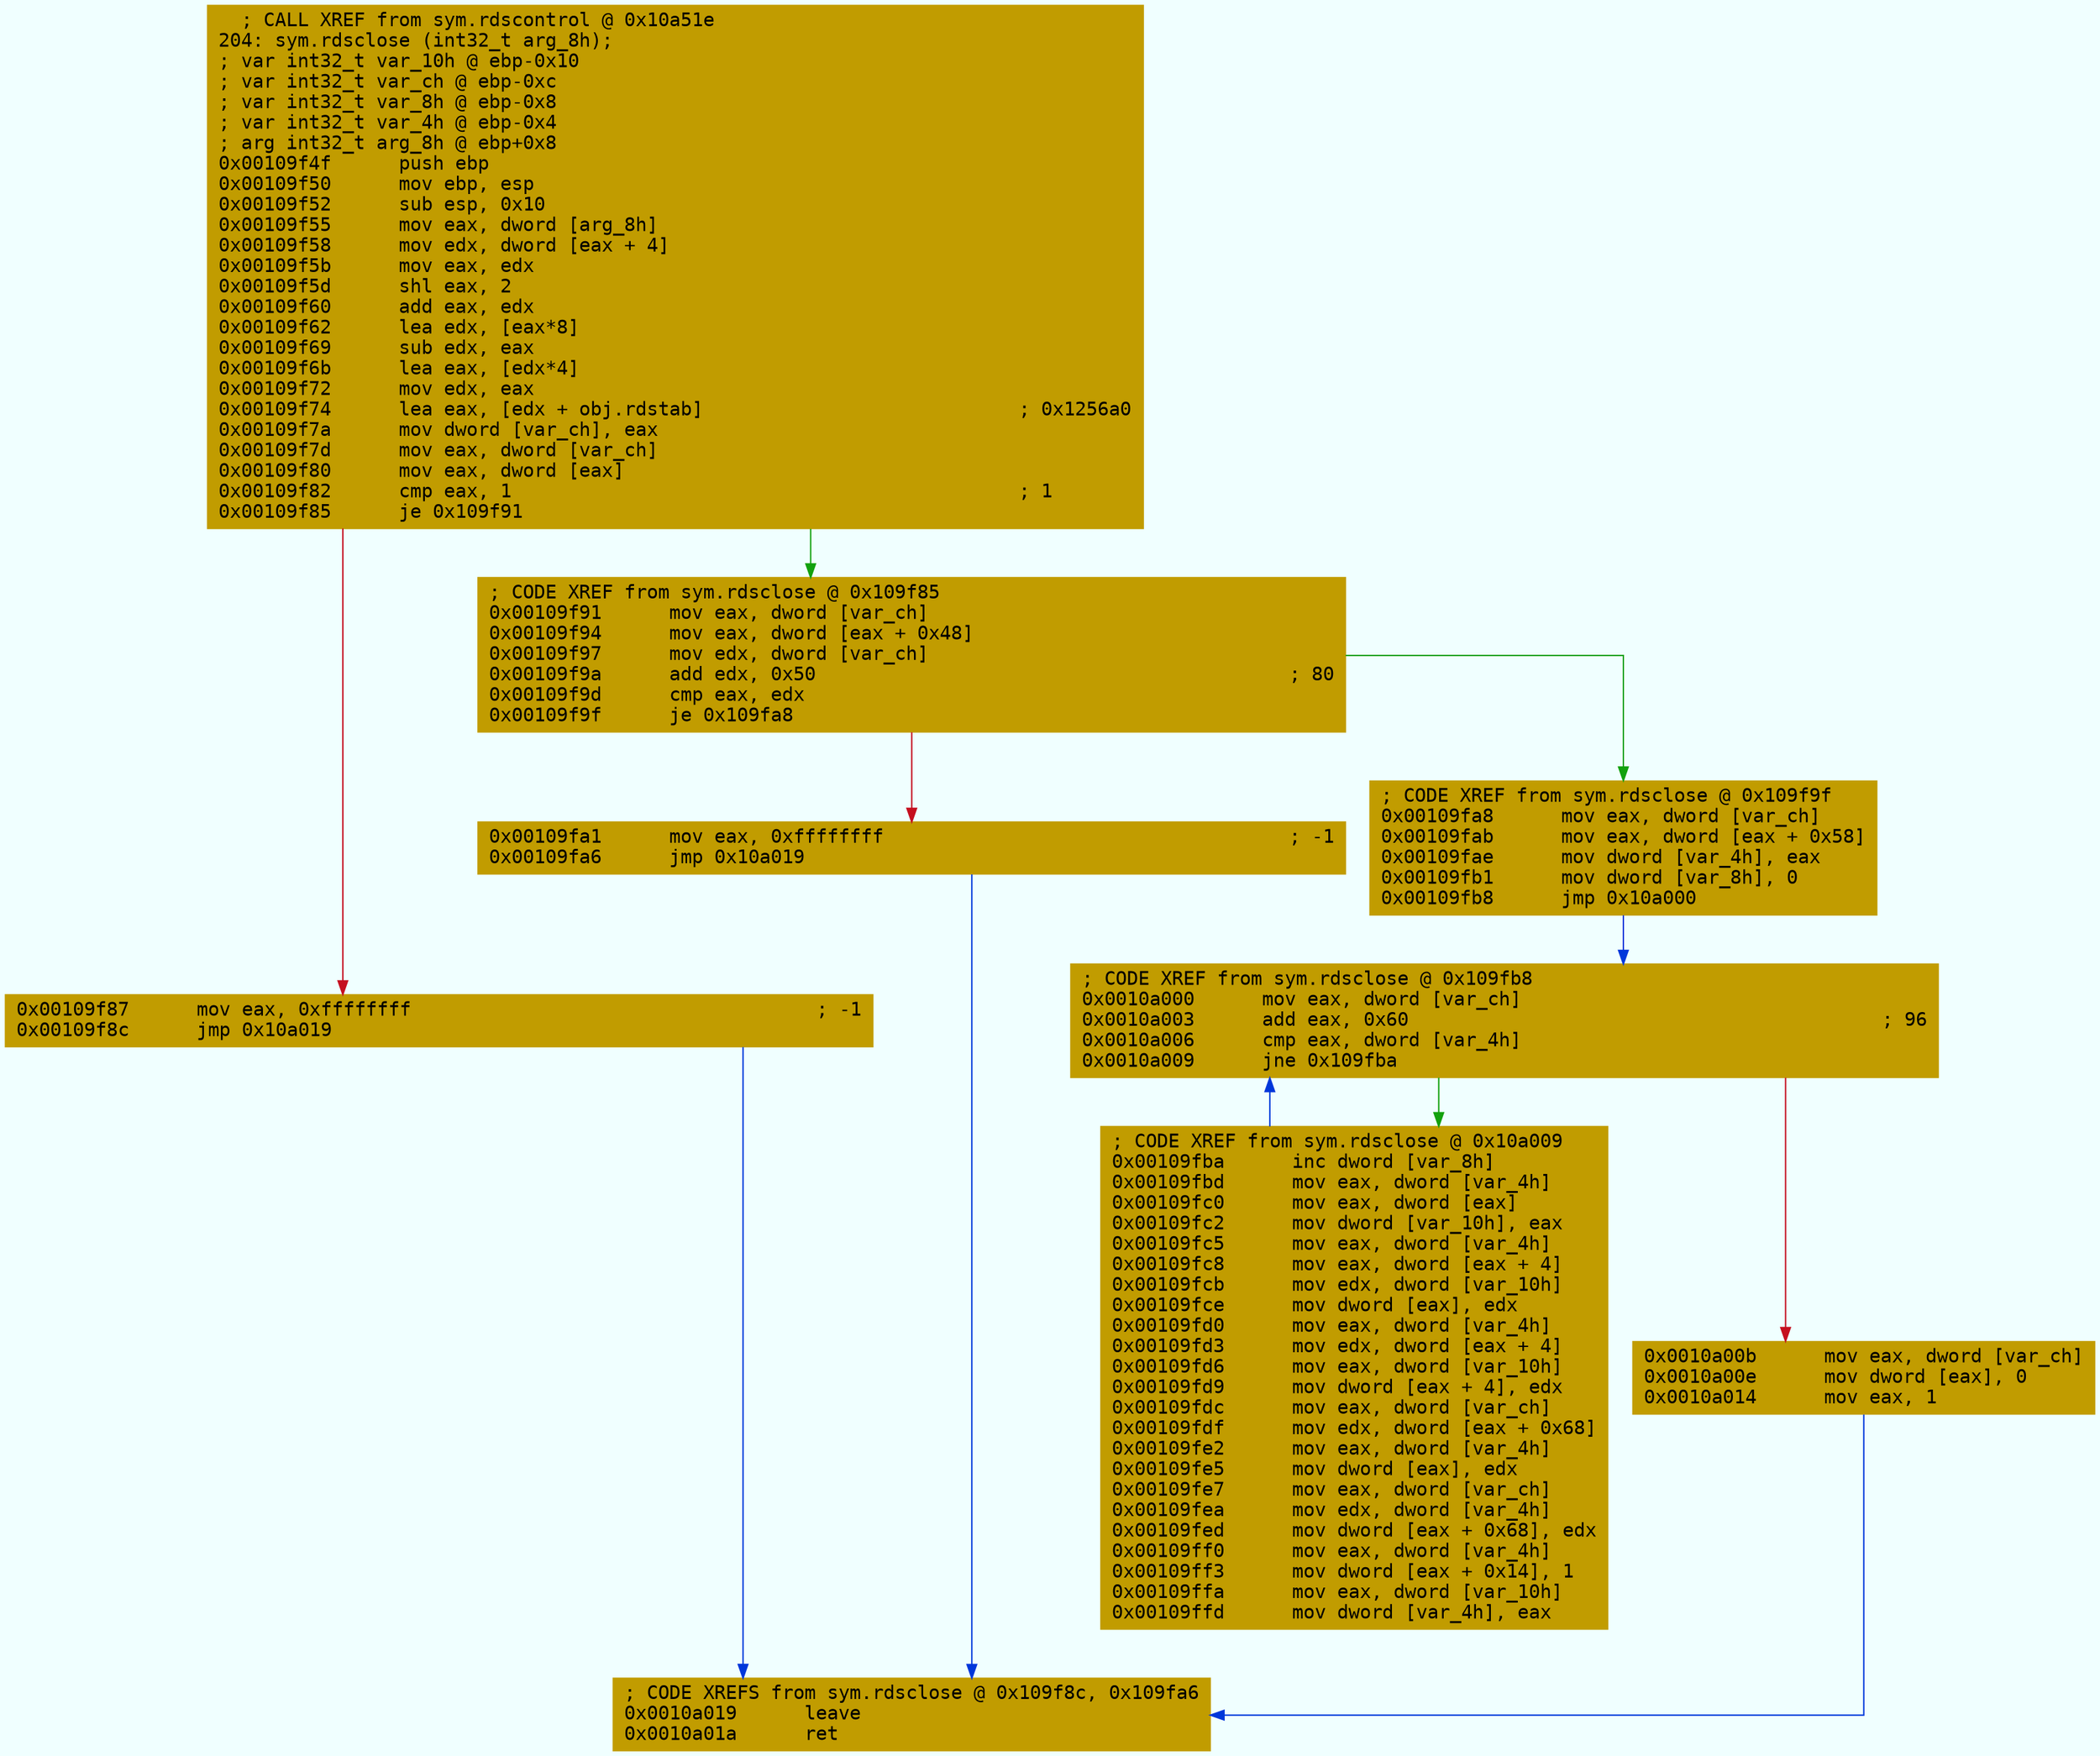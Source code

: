 digraph code {
	graph [bgcolor=azure fontsize=8 fontname="Courier" splines="ortho"];
	node [fillcolor=gray style=filled shape=box];
	edge [arrowhead="normal"];
	"0x00109f4f" [URL="sym.rdsclose/0x00109f4f", fillcolor="#c19c00",color="#c19c00", fontname="Courier",label="  ; CALL XREF from sym.rdscontrol @ 0x10a51e\l204: sym.rdsclose (int32_t arg_8h);\l; var int32_t var_10h @ ebp-0x10\l; var int32_t var_ch @ ebp-0xc\l; var int32_t var_8h @ ebp-0x8\l; var int32_t var_4h @ ebp-0x4\l; arg int32_t arg_8h @ ebp+0x8\l0x00109f4f      push ebp\l0x00109f50      mov ebp, esp\l0x00109f52      sub esp, 0x10\l0x00109f55      mov eax, dword [arg_8h]\l0x00109f58      mov edx, dword [eax + 4]\l0x00109f5b      mov eax, edx\l0x00109f5d      shl eax, 2\l0x00109f60      add eax, edx\l0x00109f62      lea edx, [eax*8]\l0x00109f69      sub edx, eax\l0x00109f6b      lea eax, [edx*4]\l0x00109f72      mov edx, eax\l0x00109f74      lea eax, [edx + obj.rdstab]                            ; 0x1256a0\l0x00109f7a      mov dword [var_ch], eax\l0x00109f7d      mov eax, dword [var_ch]\l0x00109f80      mov eax, dword [eax]\l0x00109f82      cmp eax, 1                                             ; 1\l0x00109f85      je 0x109f91\l"]
	"0x00109f87" [URL="sym.rdsclose/0x00109f87", fillcolor="#c19c00",color="#c19c00", fontname="Courier",label="0x00109f87      mov eax, 0xffffffff                                    ; -1\l0x00109f8c      jmp 0x10a019\l"]
	"0x00109f91" [URL="sym.rdsclose/0x00109f91", fillcolor="#c19c00",color="#c19c00", fontname="Courier",label="; CODE XREF from sym.rdsclose @ 0x109f85\l0x00109f91      mov eax, dword [var_ch]\l0x00109f94      mov eax, dword [eax + 0x48]\l0x00109f97      mov edx, dword [var_ch]\l0x00109f9a      add edx, 0x50                                          ; 80\l0x00109f9d      cmp eax, edx\l0x00109f9f      je 0x109fa8\l"]
	"0x00109fa1" [URL="sym.rdsclose/0x00109fa1", fillcolor="#c19c00",color="#c19c00", fontname="Courier",label="0x00109fa1      mov eax, 0xffffffff                                    ; -1\l0x00109fa6      jmp 0x10a019\l"]
	"0x00109fa8" [URL="sym.rdsclose/0x00109fa8", fillcolor="#c19c00",color="#c19c00", fontname="Courier",label="; CODE XREF from sym.rdsclose @ 0x109f9f\l0x00109fa8      mov eax, dword [var_ch]\l0x00109fab      mov eax, dword [eax + 0x58]\l0x00109fae      mov dword [var_4h], eax\l0x00109fb1      mov dword [var_8h], 0\l0x00109fb8      jmp 0x10a000\l"]
	"0x00109fba" [URL="sym.rdsclose/0x00109fba", fillcolor="#c19c00",color="#c19c00", fontname="Courier",label="; CODE XREF from sym.rdsclose @ 0x10a009\l0x00109fba      inc dword [var_8h]\l0x00109fbd      mov eax, dword [var_4h]\l0x00109fc0      mov eax, dword [eax]\l0x00109fc2      mov dword [var_10h], eax\l0x00109fc5      mov eax, dword [var_4h]\l0x00109fc8      mov eax, dword [eax + 4]\l0x00109fcb      mov edx, dword [var_10h]\l0x00109fce      mov dword [eax], edx\l0x00109fd0      mov eax, dword [var_4h]\l0x00109fd3      mov edx, dword [eax + 4]\l0x00109fd6      mov eax, dword [var_10h]\l0x00109fd9      mov dword [eax + 4], edx\l0x00109fdc      mov eax, dword [var_ch]\l0x00109fdf      mov edx, dword [eax + 0x68]\l0x00109fe2      mov eax, dword [var_4h]\l0x00109fe5      mov dword [eax], edx\l0x00109fe7      mov eax, dword [var_ch]\l0x00109fea      mov edx, dword [var_4h]\l0x00109fed      mov dword [eax + 0x68], edx\l0x00109ff0      mov eax, dword [var_4h]\l0x00109ff3      mov dword [eax + 0x14], 1\l0x00109ffa      mov eax, dword [var_10h]\l0x00109ffd      mov dword [var_4h], eax\l"]
	"0x0010a000" [URL="sym.rdsclose/0x0010a000", fillcolor="#c19c00",color="#c19c00", fontname="Courier",label="; CODE XREF from sym.rdsclose @ 0x109fb8\l0x0010a000      mov eax, dword [var_ch]\l0x0010a003      add eax, 0x60                                          ; 96\l0x0010a006      cmp eax, dword [var_4h]\l0x0010a009      jne 0x109fba\l"]
	"0x0010a00b" [URL="sym.rdsclose/0x0010a00b", fillcolor="#c19c00",color="#c19c00", fontname="Courier",label="0x0010a00b      mov eax, dword [var_ch]\l0x0010a00e      mov dword [eax], 0\l0x0010a014      mov eax, 1\l"]
	"0x0010a019" [URL="sym.rdsclose/0x0010a019", fillcolor="#c19c00",color="#c19c00", fontname="Courier",label="; CODE XREFS from sym.rdsclose @ 0x109f8c, 0x109fa6\l0x0010a019      leave\l0x0010a01a      ret\l"]
        "0x00109f4f" -> "0x00109f91" [color="#13a10e"];
        "0x00109f4f" -> "0x00109f87" [color="#c50f1f"];
        "0x00109f87" -> "0x0010a019" [color="#0037da"];
        "0x00109f91" -> "0x00109fa8" [color="#13a10e"];
        "0x00109f91" -> "0x00109fa1" [color="#c50f1f"];
        "0x00109fa1" -> "0x0010a019" [color="#0037da"];
        "0x00109fa8" -> "0x0010a000" [color="#0037da"];
        "0x00109fba" -> "0x0010a000" [color="#0037da"];
        "0x0010a000" -> "0x00109fba" [color="#13a10e"];
        "0x0010a000" -> "0x0010a00b" [color="#c50f1f"];
        "0x0010a00b" -> "0x0010a019" [color="#0037da"];
}
